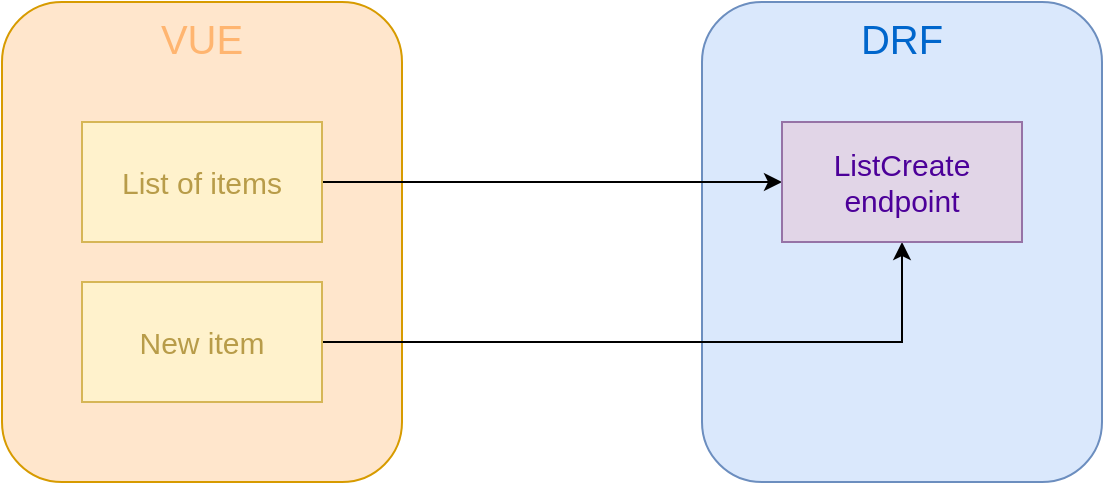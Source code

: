 <mxfile version="21.1.8" type="github">
  <diagram name="Page-1" id="eoBJK1-RsFcs7KWgZKT3">
    <mxGraphModel dx="1292" dy="739" grid="1" gridSize="10" guides="1" tooltips="1" connect="1" arrows="1" fold="1" page="1" pageScale="1" pageWidth="827" pageHeight="1169" math="0" shadow="0">
      <root>
        <mxCell id="0" />
        <mxCell id="1" parent="0" />
        <mxCell id="PKo1FXSqe1NEm25wgcsc-2" value="&lt;font style=&quot;font-size: 20px;&quot;&gt;VUE&lt;/font&gt;" style="rounded=1;whiteSpace=wrap;html=1;fillColor=#ffe6cc;strokeColor=#d79b00;fontColor=#FFB570;verticalAlign=top;" parent="1" vertex="1">
          <mxGeometry x="120" y="160" width="200" height="240" as="geometry" />
        </mxCell>
        <mxCell id="PKo1FXSqe1NEm25wgcsc-4" value="&lt;font color=&quot;#0066cc&quot; style=&quot;font-size: 20px;&quot;&gt;DRF&lt;/font&gt;" style="rounded=1;whiteSpace=wrap;html=1;fillColor=#dae8fc;strokeColor=#6c8ebf;verticalAlign=top;fontColor=#0000FF;" parent="1" vertex="1">
          <mxGeometry x="470" y="160" width="200" height="240" as="geometry" />
        </mxCell>
        <mxCell id="derArGQCk53ZntSuCS74-1" style="edgeStyle=orthogonalEdgeStyle;rounded=0;orthogonalLoop=1;jettySize=auto;html=1;entryX=0;entryY=0.5;entryDx=0;entryDy=0;" edge="1" parent="1" source="PKo1FXSqe1NEm25wgcsc-5" target="PKo1FXSqe1NEm25wgcsc-7">
          <mxGeometry relative="1" as="geometry" />
        </mxCell>
        <mxCell id="PKo1FXSqe1NEm25wgcsc-5" value="&lt;font color=&quot;#b89c49&quot; style=&quot;font-size: 15px;&quot;&gt;List of items&lt;/font&gt;" style="rounded=0;whiteSpace=wrap;html=1;fillColor=#fff2cc;strokeColor=#d6b656;" parent="1" vertex="1">
          <mxGeometry x="160" y="220" width="120" height="60" as="geometry" />
        </mxCell>
        <mxCell id="derArGQCk53ZntSuCS74-2" style="edgeStyle=orthogonalEdgeStyle;rounded=0;orthogonalLoop=1;jettySize=auto;html=1;" edge="1" parent="1" source="PKo1FXSqe1NEm25wgcsc-6" target="PKo1FXSqe1NEm25wgcsc-7">
          <mxGeometry relative="1" as="geometry" />
        </mxCell>
        <mxCell id="PKo1FXSqe1NEm25wgcsc-6" value="&lt;font color=&quot;#b89c49&quot; style=&quot;font-size: 15px;&quot;&gt;New item&lt;/font&gt;" style="rounded=0;whiteSpace=wrap;html=1;fillColor=#fff2cc;strokeColor=#d6b656;" parent="1" vertex="1">
          <mxGeometry x="160" y="300" width="120" height="60" as="geometry" />
        </mxCell>
        <mxCell id="PKo1FXSqe1NEm25wgcsc-7" value="&lt;font color=&quot;#4c0099&quot; style=&quot;font-size: 15px;&quot;&gt;ListCreate endpoint&lt;/font&gt;" style="rounded=0;whiteSpace=wrap;html=1;fillColor=#e1d5e7;strokeColor=#9673a6;" parent="1" vertex="1">
          <mxGeometry x="510" y="220" width="120" height="60" as="geometry" />
        </mxCell>
      </root>
    </mxGraphModel>
  </diagram>
</mxfile>
